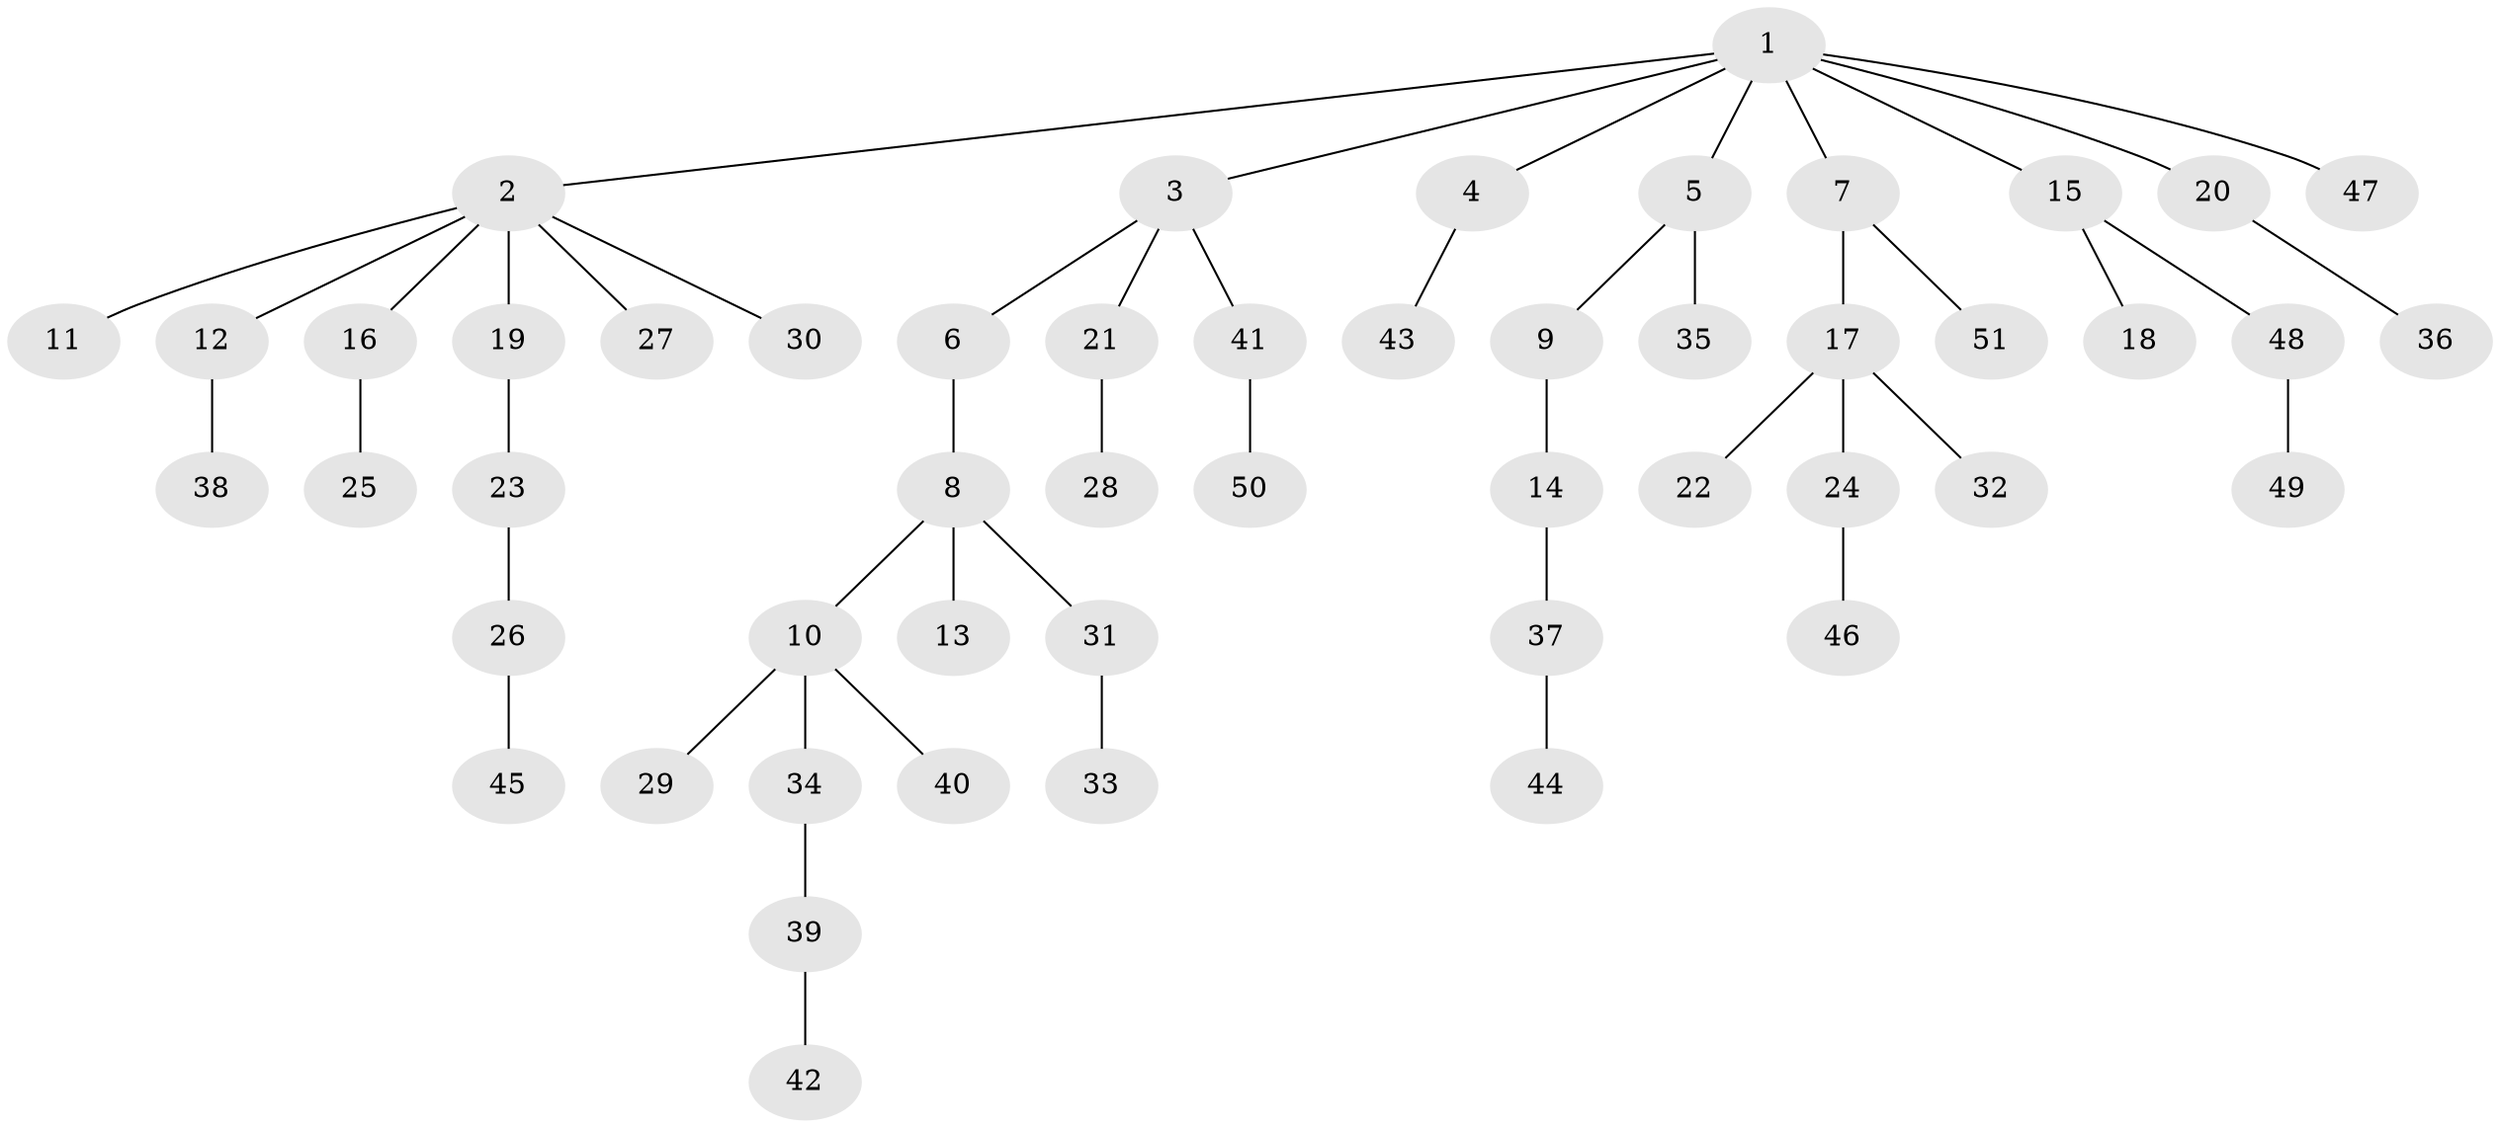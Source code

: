// coarse degree distribution, {7: 0.06896551724137931, 4: 0.034482758620689655, 1: 0.5862068965517241, 2: 0.20689655172413793, 3: 0.10344827586206896}
// Generated by graph-tools (version 1.1) at 2025/42/03/06/25 10:42:03]
// undirected, 51 vertices, 50 edges
graph export_dot {
graph [start="1"]
  node [color=gray90,style=filled];
  1;
  2;
  3;
  4;
  5;
  6;
  7;
  8;
  9;
  10;
  11;
  12;
  13;
  14;
  15;
  16;
  17;
  18;
  19;
  20;
  21;
  22;
  23;
  24;
  25;
  26;
  27;
  28;
  29;
  30;
  31;
  32;
  33;
  34;
  35;
  36;
  37;
  38;
  39;
  40;
  41;
  42;
  43;
  44;
  45;
  46;
  47;
  48;
  49;
  50;
  51;
  1 -- 2;
  1 -- 3;
  1 -- 4;
  1 -- 5;
  1 -- 7;
  1 -- 15;
  1 -- 20;
  1 -- 47;
  2 -- 11;
  2 -- 12;
  2 -- 16;
  2 -- 19;
  2 -- 27;
  2 -- 30;
  3 -- 6;
  3 -- 21;
  3 -- 41;
  4 -- 43;
  5 -- 9;
  5 -- 35;
  6 -- 8;
  7 -- 17;
  7 -- 51;
  8 -- 10;
  8 -- 13;
  8 -- 31;
  9 -- 14;
  10 -- 29;
  10 -- 34;
  10 -- 40;
  12 -- 38;
  14 -- 37;
  15 -- 18;
  15 -- 48;
  16 -- 25;
  17 -- 22;
  17 -- 24;
  17 -- 32;
  19 -- 23;
  20 -- 36;
  21 -- 28;
  23 -- 26;
  24 -- 46;
  26 -- 45;
  31 -- 33;
  34 -- 39;
  37 -- 44;
  39 -- 42;
  41 -- 50;
  48 -- 49;
}
